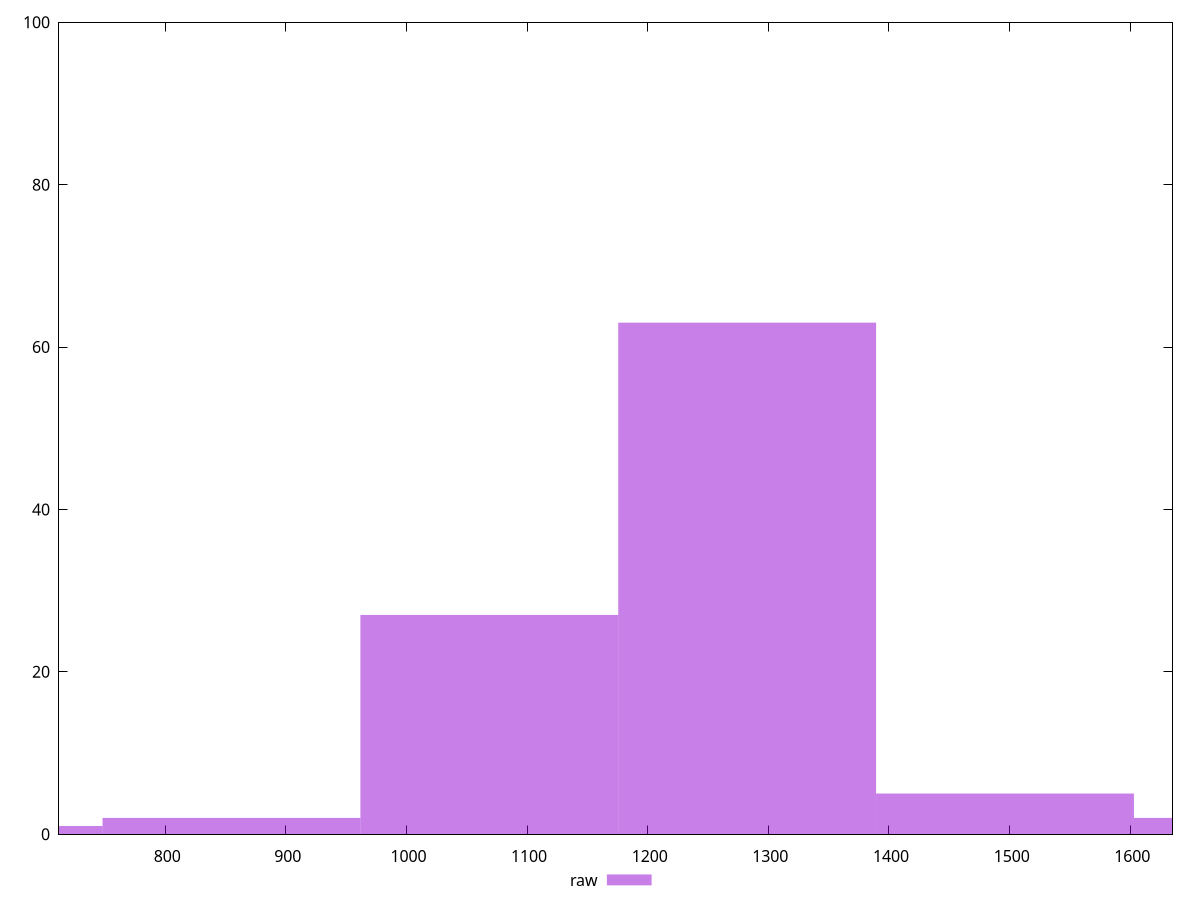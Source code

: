 reset

$raw <<EOF
854.9588299389018 2
641.2191224541764 1
1068.6985374236272 27
1282.4382449083528 63
1709.9176598778035 2
1496.1779523930782 5
EOF

set key outside below
set boxwidth 213.73970748472544
set xrange [712:1635]
set yrange [0:100]
set trange [0:100]
set style fill transparent solid 0.5 noborder
set terminal svg size 640, 490 enhanced background rgb 'white'
set output "reports/report_00027_2021-02-24T12-40-31.850Z/uses-rel-preload/samples/agenda/raw/histogram.svg"

plot $raw title "raw" with boxes

reset
